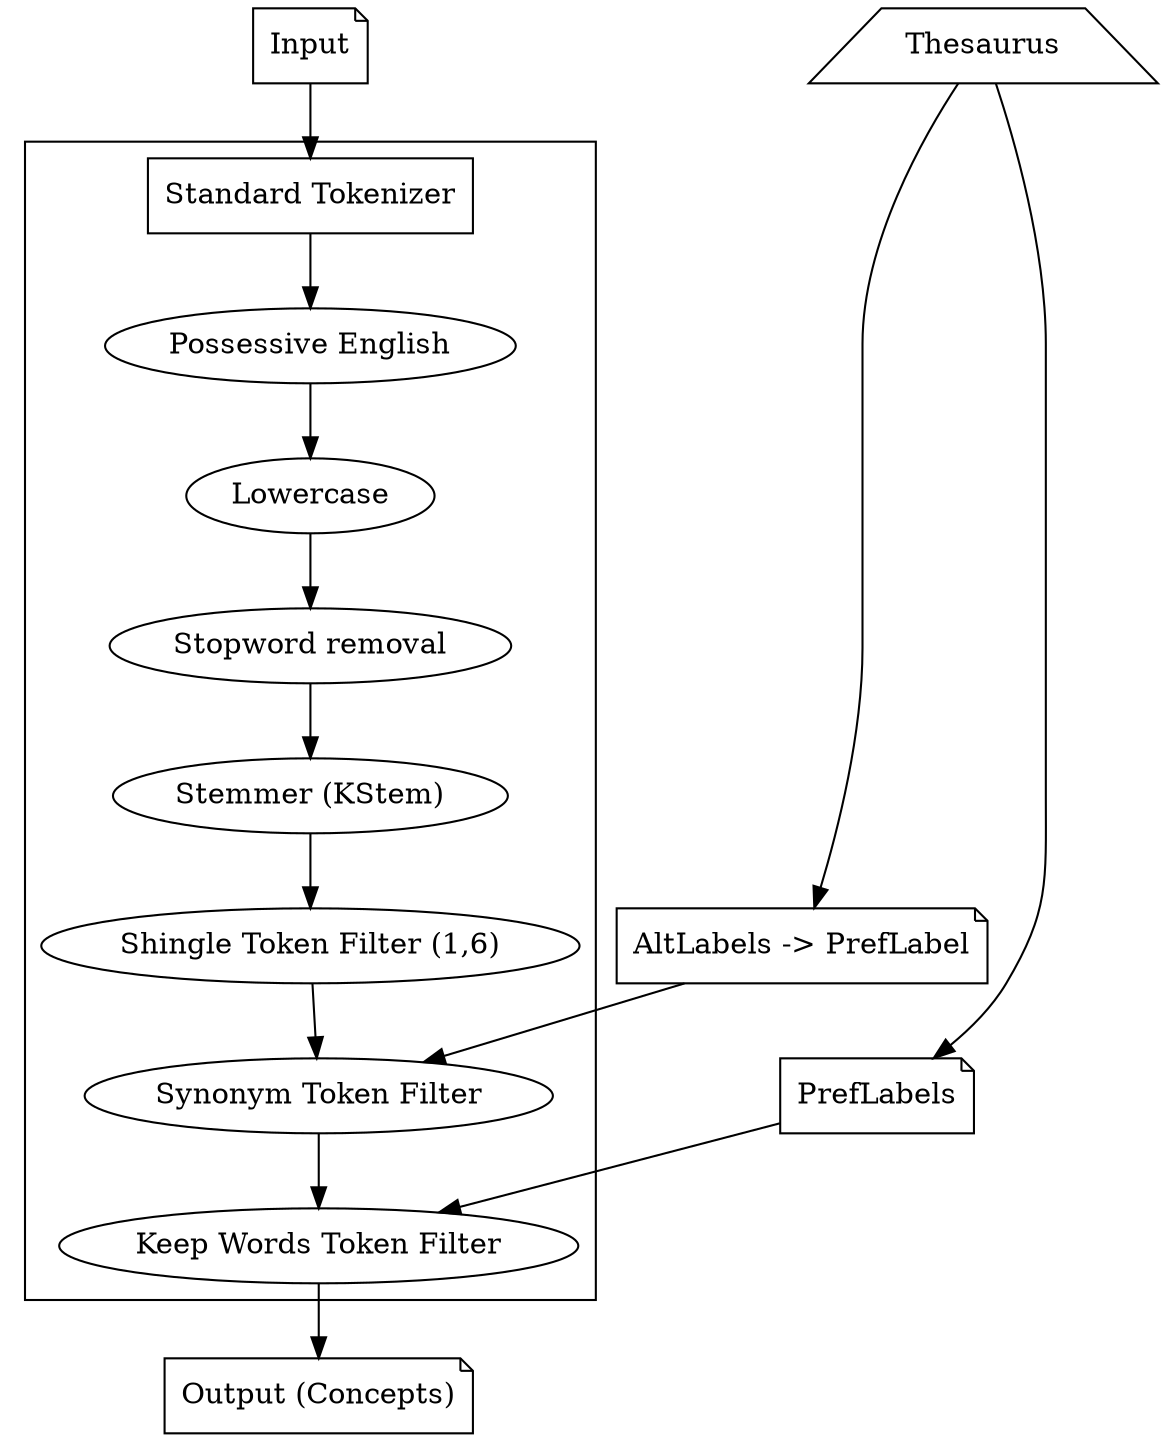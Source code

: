 digraph G {
    rankdir=TB;
    {rank=same;
        data [label="Input", shape=note];
        thesaurus [label="Thesaurus", shape=trapezium];
    }
    subgraph cluster_ConceptAnalyzer {
        tokenizer [label="Standard Tokenizer", shape=rect];
        possessive [label="Possessive English"];
        lowercase [label="Lowercase"];
        stopwords [label="Stopword removal"]
        stemmer [label="Stemmer (KStem)"];
        ngrams [label="Shingle Token Filter (1,6)"];
        synonym [label="Synonym Token Filter"];
        keepwords [label="Keep Words Token Filter"];
        data -> tokenizer -> possessive -> lowercase -> stopwords -> stemmer -> ngrams -> synonym -> keepwords;
    }

    synfile [label="AltLabels -> PrefLabel", shape=note];
    preflabels [label="PrefLabels", shape=note];
    concepts [label="Output (Concepts)", shape=note]; 
    keepwords -> concepts

    thesaurus -> synfile, preflabels;
    synfile -> synonym;
    preflabels -> keepwords;
}
